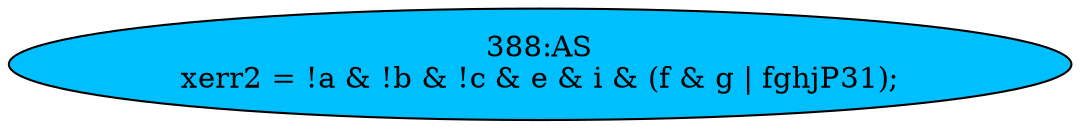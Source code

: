 strict digraph "" {
	node [label="\N"];
	"388:AS"	 [ast="<pyverilog.vparser.ast.Assign object at 0x7f14ceeeac50>",
		def_var="['xerr2']",
		fillcolor=deepskyblue,
		label="388:AS
xerr2 = !a & !b & !c & e & i & (f & g | fghjP31);",
		statements="[]",
		style=filled,
		typ=Assign,
		use_var="['a', 'b', 'c', 'e', 'i', 'f', 'g', 'fghjP31']"];
}
